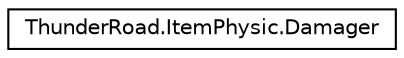 digraph "Graphical Class Hierarchy"
{
 // LATEX_PDF_SIZE
  edge [fontname="Helvetica",fontsize="10",labelfontname="Helvetica",labelfontsize="10"];
  node [fontname="Helvetica",fontsize="10",shape=record];
  rankdir="LR";
  Node0 [label="ThunderRoad.ItemPhysic.Damager",height=0.2,width=0.4,color="black", fillcolor="white", style="filled",URL="$class_thunder_road_1_1_item_physic_1_1_damager.html",tooltip="Class Damager."];
}
